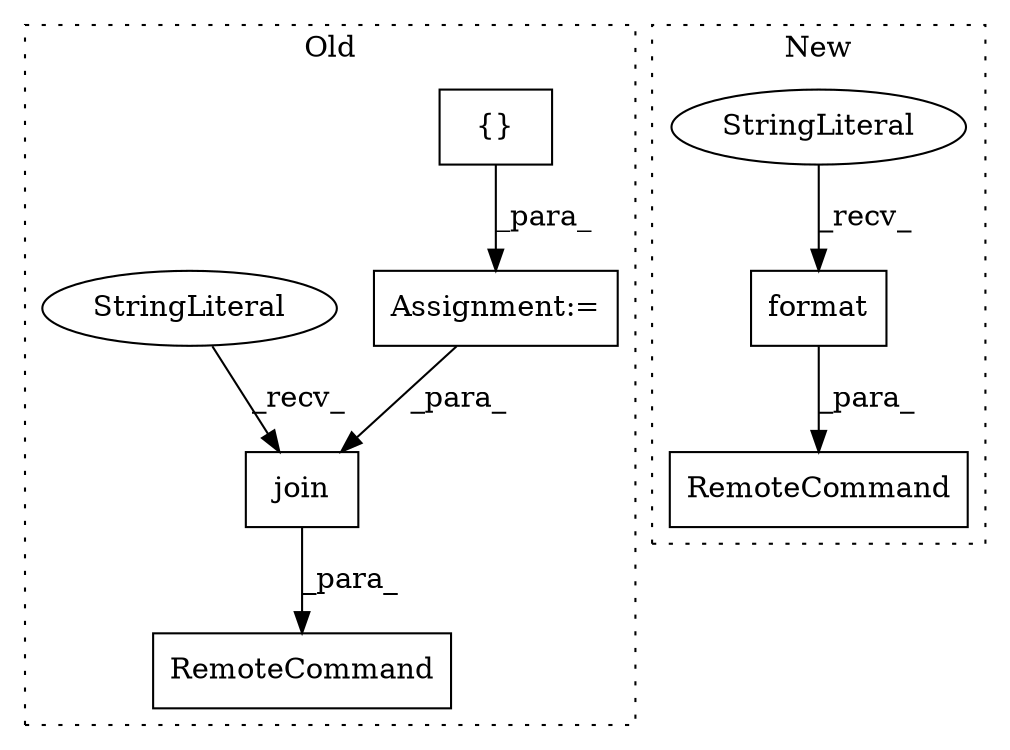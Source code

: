 digraph G {
subgraph cluster0 {
1 [label="join" a="32" s="4046,4058" l="5,1" shape="box"];
3 [label="RemoteCommand" a="32" s="4028,4059" l="14,1" shape="box"];
6 [label="{}" a="4" s="3847,4018" l="1,1" shape="box"];
7 [label="StringLiteral" a="45" s="4042" l="3" shape="ellipse"];
8 [label="Assignment:=" a="7" s="3834" l="1" shape="box"];
label = "Old";
style="dotted";
}
subgraph cluster1 {
2 [label="RemoteCommand" a="32" s="3702,3922" l="14,1" shape="box"];
4 [label="format" a="32" s="3853,3921" l="7,1" shape="box"];
5 [label="StringLiteral" a="45" s="3716" l="136" shape="ellipse"];
label = "New";
style="dotted";
}
1 -> 3 [label="_para_"];
4 -> 2 [label="_para_"];
5 -> 4 [label="_recv_"];
6 -> 8 [label="_para_"];
7 -> 1 [label="_recv_"];
8 -> 1 [label="_para_"];
}